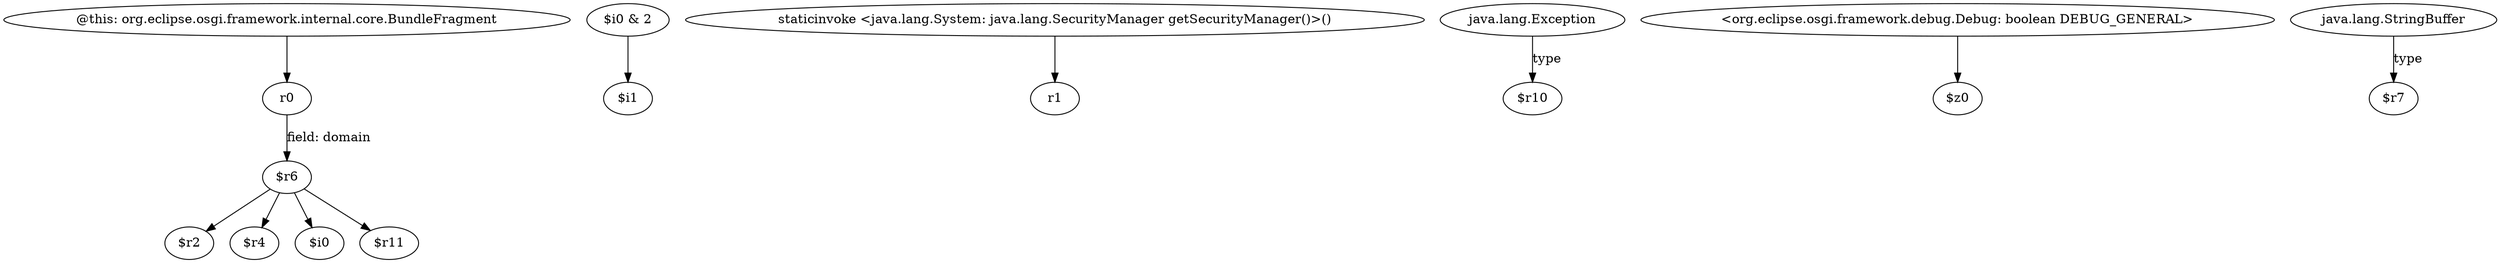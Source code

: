 digraph g {
0[label="$r6"]
1[label="$r2"]
0->1[label=""]
2[label="$i0 & 2"]
3[label="$i1"]
2->3[label=""]
4[label="staticinvoke <java.lang.System: java.lang.SecurityManager getSecurityManager()>()"]
5[label="r1"]
4->5[label=""]
6[label="$r4"]
0->6[label=""]
7[label="java.lang.Exception"]
8[label="$r10"]
7->8[label="type"]
9[label="<org.eclipse.osgi.framework.debug.Debug: boolean DEBUG_GENERAL>"]
10[label="$z0"]
9->10[label=""]
11[label="java.lang.StringBuffer"]
12[label="$r7"]
11->12[label="type"]
13[label="r0"]
13->0[label="field: domain"]
14[label="@this: org.eclipse.osgi.framework.internal.core.BundleFragment"]
14->13[label=""]
15[label="$i0"]
0->15[label=""]
16[label="$r11"]
0->16[label=""]
}